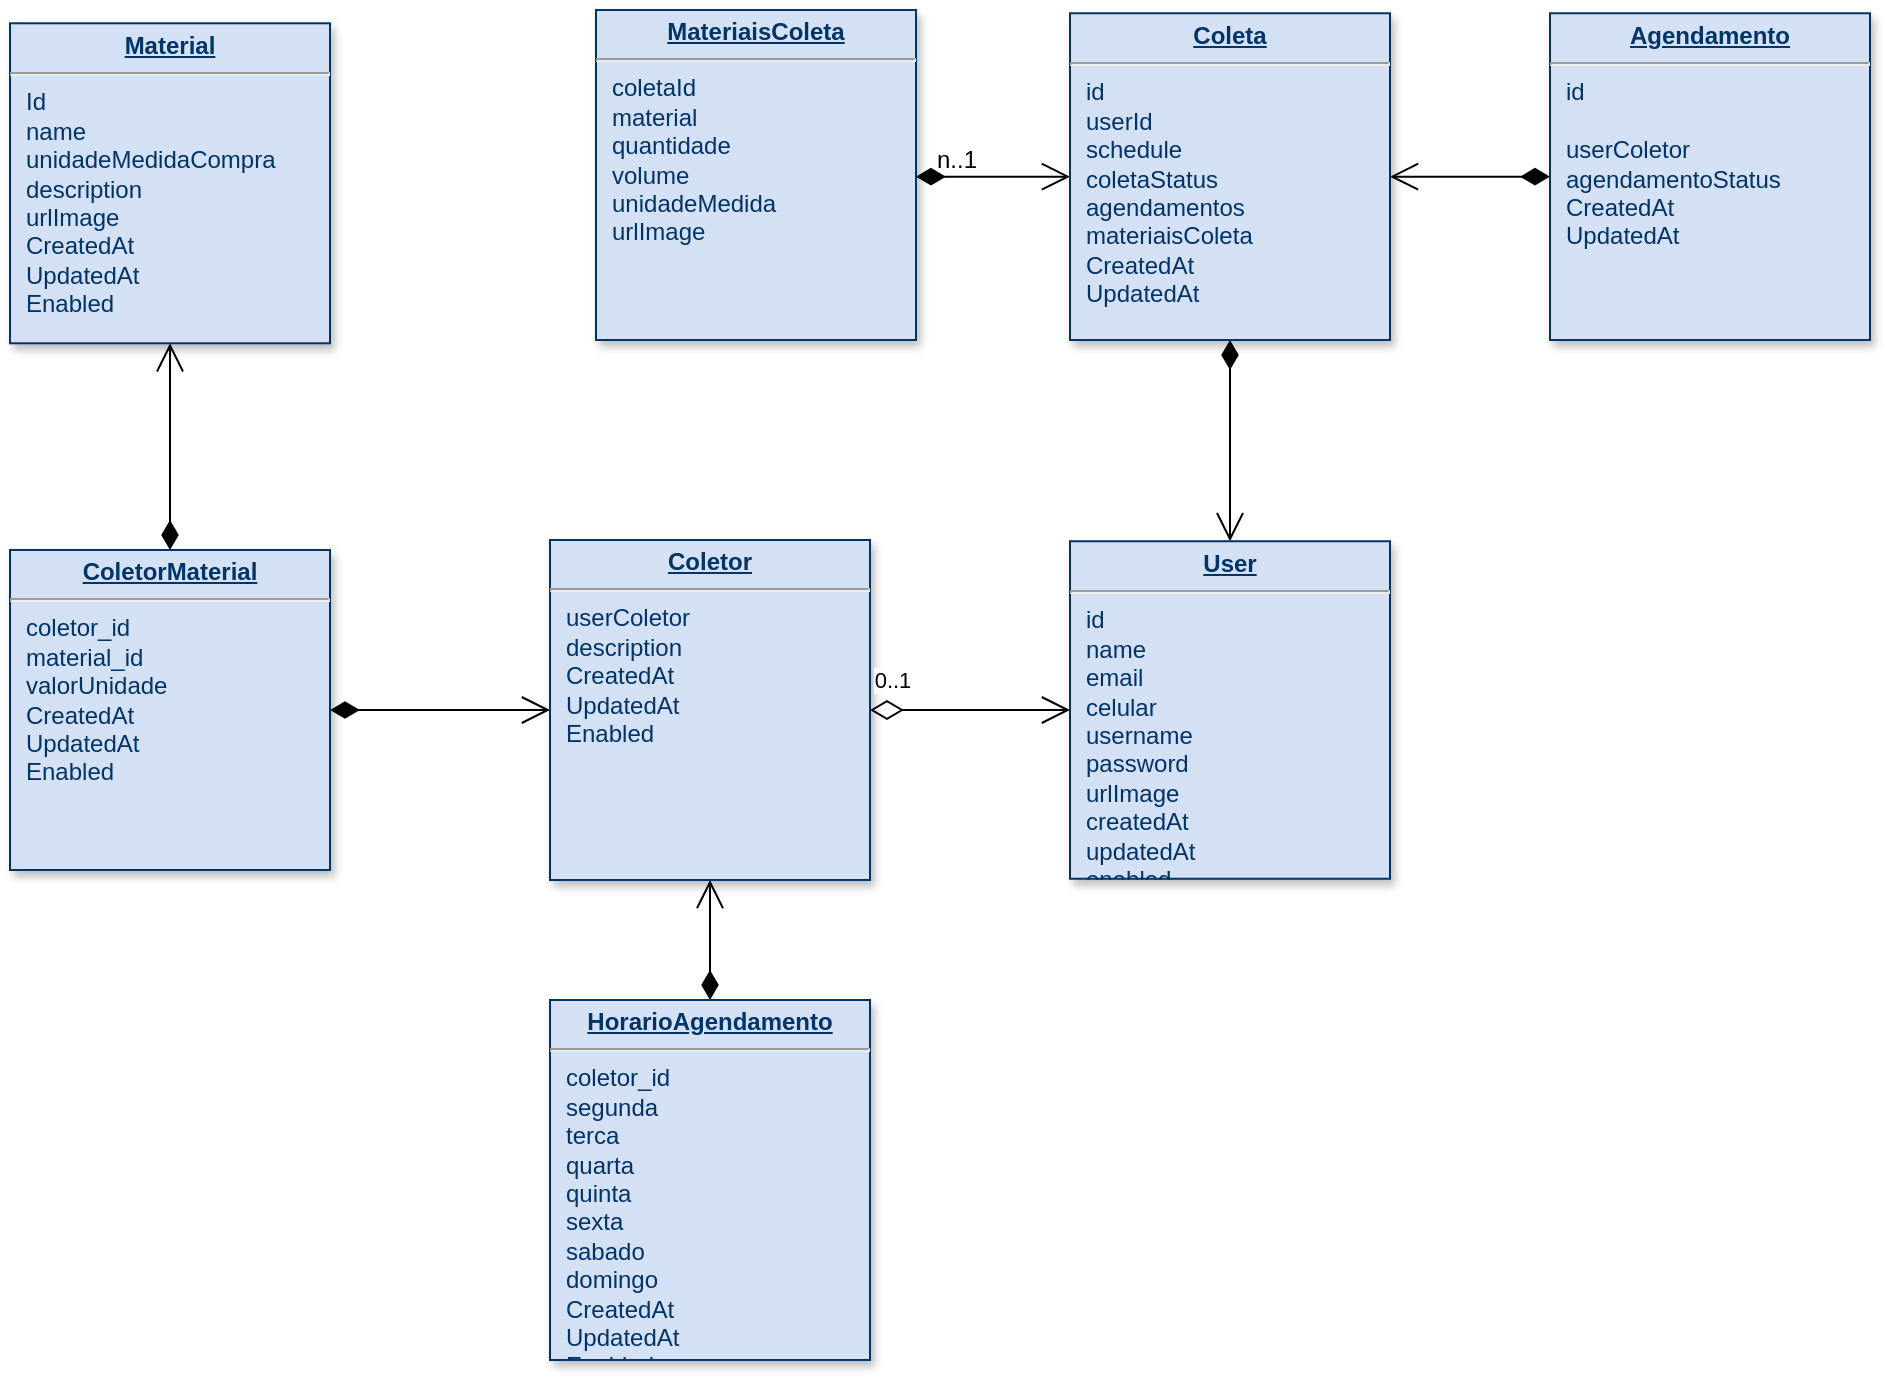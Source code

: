 <mxfile version="17.4.3" type="device"><diagram name="Page-1" id="efa7a0a1-bf9b-a30e-e6df-94a7791c09e9"><mxGraphModel dx="694" dy="360" grid="1" gridSize="10" guides="1" tooltips="1" connect="1" arrows="1" fold="1" page="1" pageScale="1" pageWidth="826" pageHeight="1169" background="none" math="0" shadow="0"><root><mxCell id="0"/><mxCell id="1" parent="0"/><mxCell id="XcwUs3ZoSjauiW_VhnI6-123" value="" style="edgeStyle=orthogonalEdgeStyle;rounded=0;orthogonalLoop=1;jettySize=auto;html=1;startArrow=open;startFill=0;endArrow=diamondThin;endFill=1;startSize=12;endSize=12;" edge="1" parent="1" source="20" target="21"><mxGeometry relative="1" as="geometry"/></mxCell><mxCell id="XcwUs3ZoSjauiW_VhnI6-124" value="" style="edgeStyle=orthogonalEdgeStyle;rounded=0;orthogonalLoop=1;jettySize=auto;html=1;startArrow=open;startFill=0;endArrow=diamondThin;endFill=1;startSize=12;endSize=12;" edge="1" parent="1" source="20" target="XcwUs3ZoSjauiW_VhnI6-121"><mxGeometry relative="1" as="geometry"/></mxCell><mxCell id="20" value="&lt;p style=&quot;margin: 0px ; margin-top: 4px ; text-align: center ; text-decoration: underline&quot;&gt;&lt;strong&gt;Coletor&lt;/strong&gt;&lt;/p&gt;&lt;hr&gt;&lt;p style=&quot;margin: 0px ; margin-left: 8px&quot;&gt;userColetor&lt;/p&gt;&lt;p style=&quot;margin: 0px ; margin-left: 8px&quot;&gt;description&lt;/p&gt;&lt;p style=&quot;margin: 0px ; margin-left: 8px&quot;&gt;CreatedAt&lt;/p&gt;&lt;p style=&quot;margin: 0px ; margin-left: 8px&quot;&gt;UpdatedAt&lt;/p&gt;&lt;p style=&quot;margin: 0px ; margin-left: 8px&quot;&gt;Enabled&lt;/p&gt;" style="verticalAlign=top;align=left;overflow=fill;fontSize=12;fontFamily=Helvetica;html=1;strokeColor=#003366;shadow=1;fillColor=#D4E1F5;fontColor=#003366" parent="1" vertex="1"><mxGeometry x="310" y="280" width="160" height="170" as="geometry"/></mxCell><mxCell id="21" value="&lt;p style=&quot;margin: 0px ; margin-top: 4px ; text-align: center ; text-decoration: underline&quot;&gt;&lt;strong&gt;ColetorMaterial&lt;/strong&gt;&lt;/p&gt;&lt;hr&gt;&lt;p style=&quot;margin: 0px ; margin-left: 8px&quot;&gt;coletor_id&lt;/p&gt;&lt;p style=&quot;margin: 0px ; margin-left: 8px&quot;&gt;&lt;span&gt;material_id&lt;/span&gt;&lt;br&gt;&lt;/p&gt;&lt;p style=&quot;margin: 0px ; margin-left: 8px&quot;&gt;&lt;span&gt;valorUnidade&lt;/span&gt;&lt;br&gt;&lt;/p&gt;&lt;p style=&quot;margin: 0px ; margin-left: 8px&quot;&gt;CreatedAt&lt;/p&gt;&lt;p style=&quot;margin: 0px ; margin-left: 8px&quot;&gt;UpdatedAt&lt;/p&gt;&lt;p style=&quot;margin: 0px ; margin-left: 8px&quot;&gt;Enabled&lt;/p&gt;" style="verticalAlign=top;align=left;overflow=fill;fontSize=12;fontFamily=Helvetica;html=1;strokeColor=#003366;shadow=1;fillColor=#D4E1F5;fontColor=#003366" parent="1" vertex="1"><mxGeometry x="40.0" y="285.0" width="160" height="160" as="geometry"/></mxCell><mxCell id="XcwUs3ZoSjauiW_VhnI6-129" value="" style="edgeStyle=orthogonalEdgeStyle;rounded=0;orthogonalLoop=1;jettySize=auto;html=1;startArrow=open;startFill=0;endArrow=diamondThin;endFill=1;startSize=12;endSize=12;" edge="1" parent="1" source="24" target="XcwUs3ZoSjauiW_VhnI6-125"><mxGeometry relative="1" as="geometry"/></mxCell><mxCell id="24" value="&lt;p style=&quot;margin: 0px ; margin-top: 4px ; text-align: center ; text-decoration: underline&quot;&gt;&lt;b&gt;User&lt;/b&gt;&lt;/p&gt;&lt;hr&gt;&lt;p style=&quot;margin: 0px ; margin-left: 8px&quot;&gt;&lt;span&gt;id&lt;/span&gt;&lt;br&gt;&lt;/p&gt;&lt;p style=&quot;margin: 0px ; margin-left: 8px&quot;&gt;name&lt;/p&gt;&lt;p style=&quot;margin: 0px ; margin-left: 8px&quot;&gt;email&lt;/p&gt;&lt;p style=&quot;margin: 0px ; margin-left: 8px&quot;&gt;celular&lt;/p&gt;&lt;p style=&quot;margin: 0px ; margin-left: 8px&quot;&gt;username&lt;/p&gt;&lt;p style=&quot;margin: 0px ; margin-left: 8px&quot;&gt;password&lt;/p&gt;&lt;p style=&quot;margin: 0px ; margin-left: 8px&quot;&gt;&lt;span&gt;urlImage&lt;/span&gt;&lt;/p&gt;&lt;p style=&quot;margin: 0px ; margin-left: 8px&quot;&gt;createdAt&lt;/p&gt;&lt;p style=&quot;margin: 0px ; margin-left: 8px&quot;&gt;updatedAt&lt;/p&gt;&lt;p style=&quot;margin: 0px ; margin-left: 8px&quot;&gt;enabled&lt;/p&gt;" style="verticalAlign=top;align=left;overflow=fill;fontSize=12;fontFamily=Helvetica;html=1;strokeColor=#003366;shadow=1;fillColor=#D4E1F5;fontColor=#003366" parent="1" vertex="1"><mxGeometry x="570" y="280.62" width="160" height="168.75" as="geometry"/></mxCell><mxCell id="XcwUs3ZoSjauiW_VhnI6-118" value="" style="edgeStyle=orthogonalEdgeStyle;rounded=0;orthogonalLoop=1;jettySize=auto;html=1;startArrow=open;startFill=0;endArrow=diamondThin;endFill=1;startSize=12;endSize=12;" edge="1" parent="1" source="25" target="21"><mxGeometry relative="1" as="geometry"/></mxCell><mxCell id="25" value="&lt;p style=&quot;margin: 0px ; margin-top: 4px ; text-align: center ; text-decoration: underline&quot;&gt;&lt;b&gt;Material&lt;/b&gt;&lt;/p&gt;&lt;hr&gt;&lt;p style=&quot;margin: 0px ; margin-left: 8px&quot;&gt;Id&lt;/p&gt;&lt;p style=&quot;margin: 0px ; margin-left: 8px&quot;&gt;name&lt;/p&gt;&lt;p style=&quot;margin: 0px ; margin-left: 8px&quot;&gt;unidadeMedidaCompra&lt;/p&gt;&lt;p style=&quot;margin: 0px ; margin-left: 8px&quot;&gt;description&lt;/p&gt;&lt;p style=&quot;margin: 0px ; margin-left: 8px&quot;&gt;urlImage&lt;/p&gt;&lt;p style=&quot;margin: 0px ; margin-left: 8px&quot;&gt;&lt;span&gt;CreatedAt&lt;/span&gt;&lt;br&gt;&lt;/p&gt;&lt;p style=&quot;margin: 0px ; margin-left: 8px&quot;&gt;UpdatedAt&lt;/p&gt;&lt;p style=&quot;margin: 0px ; margin-left: 8px&quot;&gt;Enabled&lt;span style=&quot;white-space: pre&quot;&gt;&#9;&lt;/span&gt;&lt;/p&gt;" style="verticalAlign=top;align=left;overflow=fill;fontSize=12;fontFamily=Helvetica;html=1;strokeColor=#003366;shadow=1;fillColor=#D4E1F5;fontColor=#003366" parent="1" vertex="1"><mxGeometry x="40.0" y="21.64" width="160" height="160" as="geometry"/></mxCell><mxCell id="87" value="" style="endArrow=open;endSize=12;startArrow=diamondThin;startSize=14;startFill=0;edgeStyle=orthogonalEdgeStyle" parent="1" source="20" target="24" edge="1"><mxGeometry x="519.36" y="200" as="geometry"><mxPoint x="519.36" y="200" as="sourcePoint"/><mxPoint x="679.36" y="200" as="targetPoint"/></mxGeometry></mxCell><mxCell id="XcwUs3ZoSjauiW_VhnI6-126" value="0..1" style="edgeLabel;html=1;align=center;verticalAlign=middle;resizable=0;points=[];" vertex="1" connectable="0" parent="87"><mxGeometry relative="1" as="geometry"><mxPoint x="-39" y="-15" as="offset"/></mxGeometry></mxCell><mxCell id="XcwUs3ZoSjauiW_VhnI6-121" value="&lt;p style=&quot;margin: 0px ; margin-top: 4px ; text-align: center ; text-decoration: underline&quot;&gt;&lt;b&gt;HorarioAgendamento&lt;/b&gt;&lt;/p&gt;&lt;hr&gt;&lt;p style=&quot;margin: 0px ; margin-left: 8px&quot;&gt;coletor_id&lt;/p&gt;&lt;p style=&quot;margin: 0px ; margin-left: 8px&quot;&gt;segunda&lt;/p&gt;&lt;p style=&quot;margin: 0px ; margin-left: 8px&quot;&gt;terca&lt;/p&gt;&lt;p style=&quot;margin: 0px ; margin-left: 8px&quot;&gt;quarta&lt;/p&gt;&lt;p style=&quot;margin: 0px ; margin-left: 8px&quot;&gt;quinta&lt;/p&gt;&lt;p style=&quot;margin: 0px ; margin-left: 8px&quot;&gt;sexta&lt;/p&gt;&lt;p style=&quot;margin: 0px ; margin-left: 8px&quot;&gt;sabado&lt;/p&gt;&lt;p style=&quot;margin: 0px ; margin-left: 8px&quot;&gt;domingo&lt;/p&gt;&lt;p style=&quot;margin: 0px ; margin-left: 8px&quot;&gt;CreatedAt&lt;/p&gt;&lt;p style=&quot;margin: 0px ; margin-left: 8px&quot;&gt;UpdatedAt&lt;/p&gt;&lt;p style=&quot;margin: 0px ; margin-left: 8px&quot;&gt;Enabled&lt;/p&gt;" style="verticalAlign=top;align=left;overflow=fill;fontSize=12;fontFamily=Helvetica;html=1;strokeColor=#003366;shadow=1;fillColor=#D4E1F5;fontColor=#003366" vertex="1" parent="1"><mxGeometry x="310" y="510" width="160" height="180" as="geometry"/></mxCell><mxCell id="XcwUs3ZoSjauiW_VhnI6-131" value="" style="edgeStyle=orthogonalEdgeStyle;rounded=0;orthogonalLoop=1;jettySize=auto;html=1;startArrow=open;startFill=0;endArrow=diamondThin;endFill=1;startSize=12;endSize=12;" edge="1" parent="1" source="XcwUs3ZoSjauiW_VhnI6-125" target="XcwUs3ZoSjauiW_VhnI6-130"><mxGeometry relative="1" as="geometry"><Array as="points"><mxPoint x="490" y="100"/></Array></mxGeometry></mxCell><mxCell id="XcwUs3ZoSjauiW_VhnI6-136" value="" style="edgeStyle=orthogonalEdgeStyle;rounded=0;orthogonalLoop=1;jettySize=auto;html=1;startArrow=open;startFill=0;endArrow=diamondThin;endFill=1;startSize=12;endSize=12;" edge="1" parent="1" source="XcwUs3ZoSjauiW_VhnI6-125" target="XcwUs3ZoSjauiW_VhnI6-135"><mxGeometry relative="1" as="geometry"/></mxCell><mxCell id="XcwUs3ZoSjauiW_VhnI6-125" value="&lt;p style=&quot;margin: 0px ; margin-top: 4px ; text-align: center ; text-decoration: underline&quot;&gt;&lt;strong&gt;Coleta&lt;/strong&gt;&lt;/p&gt;&lt;hr&gt;&lt;p style=&quot;margin: 0px ; margin-left: 8px&quot;&gt;id&lt;/p&gt;&lt;p style=&quot;margin: 0px ; margin-left: 8px&quot;&gt;userId&lt;/p&gt;&lt;p style=&quot;margin: 0px ; margin-left: 8px&quot;&gt;schedule&lt;/p&gt;&lt;p style=&quot;margin: 0px ; margin-left: 8px&quot;&gt;coletaStatus&lt;/p&gt;&lt;p style=&quot;margin: 0px ; margin-left: 8px&quot;&gt;agendamentos&lt;/p&gt;&lt;p style=&quot;margin: 0px ; margin-left: 8px&quot;&gt;materiaisColeta&lt;/p&gt;&lt;p style=&quot;margin: 0px ; margin-left: 8px&quot;&gt;CreatedAt&lt;/p&gt;&lt;p style=&quot;margin: 0px ; margin-left: 8px&quot;&gt;UpdatedAt&lt;/p&gt;" style="verticalAlign=top;align=left;overflow=fill;fontSize=12;fontFamily=Helvetica;html=1;strokeColor=#003366;shadow=1;fillColor=#D4E1F5;fontColor=#003366" vertex="1" parent="1"><mxGeometry x="570" y="16.64" width="160" height="163.36" as="geometry"/></mxCell><mxCell id="XcwUs3ZoSjauiW_VhnI6-130" value="&lt;p style=&quot;margin: 0px ; margin-top: 4px ; text-align: center ; text-decoration: underline&quot;&gt;&lt;strong&gt;MateriaisColeta&lt;/strong&gt;&lt;/p&gt;&lt;hr&gt;&lt;p style=&quot;margin: 0px ; margin-left: 8px&quot;&gt;coletaId&lt;/p&gt;&lt;p style=&quot;margin: 0px ; margin-left: 8px&quot;&gt;&lt;span&gt;material&lt;/span&gt;&lt;/p&gt;&lt;p style=&quot;margin: 0px ; margin-left: 8px&quot;&gt;&lt;span&gt;quantidade&lt;/span&gt;&lt;/p&gt;&lt;p style=&quot;margin: 0px ; margin-left: 8px&quot;&gt;&lt;span&gt;volume&lt;/span&gt;&lt;/p&gt;&lt;p style=&quot;margin: 0px ; margin-left: 8px&quot;&gt;&lt;span&gt;unidadeMedida&lt;/span&gt;&lt;/p&gt;&lt;p style=&quot;margin: 0px ; margin-left: 8px&quot;&gt;&lt;span&gt;urlImage&lt;/span&gt;&lt;/p&gt;" style="verticalAlign=top;align=left;overflow=fill;fontSize=12;fontFamily=Helvetica;html=1;strokeColor=#003366;shadow=1;fillColor=#D4E1F5;fontColor=#003366" vertex="1" parent="1"><mxGeometry x="333" y="15" width="160" height="165" as="geometry"/></mxCell><mxCell id="XcwUs3ZoSjauiW_VhnI6-134" value="n..1" style="text;html=1;align=center;verticalAlign=middle;resizable=0;points=[];autosize=1;strokeColor=none;fillColor=none;" vertex="1" parent="1"><mxGeometry x="493" y="80" width="40" height="20" as="geometry"/></mxCell><mxCell id="XcwUs3ZoSjauiW_VhnI6-135" value="&lt;p style=&quot;margin: 0px ; margin-top: 4px ; text-align: center ; text-decoration: underline&quot;&gt;&lt;strong&gt;Agendamento&lt;/strong&gt;&lt;/p&gt;&lt;hr&gt;&lt;p style=&quot;margin: 0px ; margin-left: 8px&quot;&gt;id&lt;/p&gt;&lt;p style=&quot;margin: 0px ; margin-left: 8px&quot;&gt;&lt;br&gt;&lt;/p&gt;&lt;p style=&quot;margin: 0px ; margin-left: 8px&quot;&gt;userColetor&lt;/p&gt;&lt;p style=&quot;margin: 0px ; margin-left: 8px&quot;&gt;&lt;span&gt;agendamentoStatus&lt;/span&gt;&lt;br&gt;&lt;/p&gt;&lt;p style=&quot;margin: 0px ; margin-left: 8px&quot;&gt;&lt;span&gt;CreatedAt&lt;/span&gt;&lt;br&gt;&lt;/p&gt;&lt;p style=&quot;margin: 0px ; margin-left: 8px&quot;&gt;UpdatedAt&lt;/p&gt;" style="verticalAlign=top;align=left;overflow=fill;fontSize=12;fontFamily=Helvetica;html=1;strokeColor=#003366;shadow=1;fillColor=#D4E1F5;fontColor=#003366" vertex="1" parent="1"><mxGeometry x="810" y="16.64" width="160" height="163.36" as="geometry"/></mxCell></root></mxGraphModel></diagram></mxfile>
